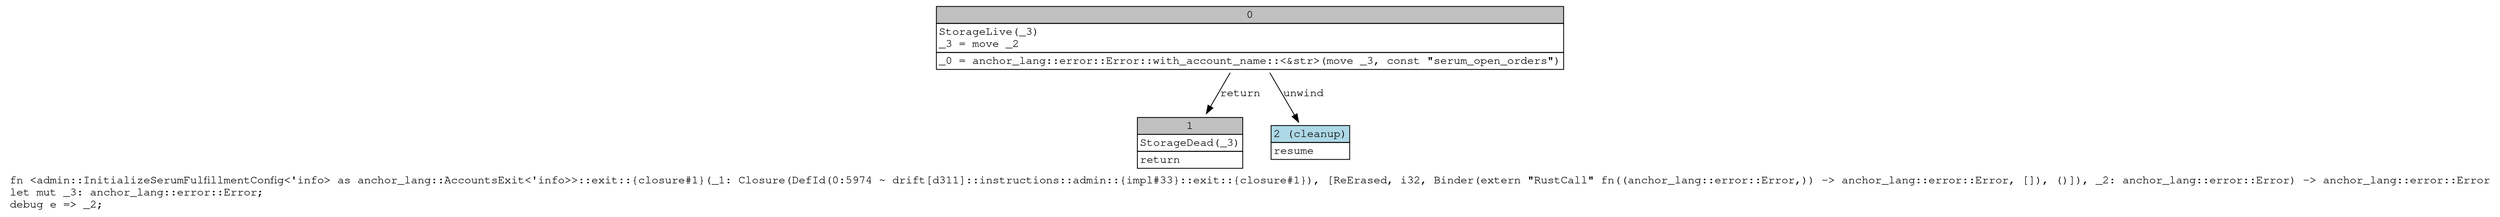 digraph Mir_0_5974 {
    graph [fontname="Courier, monospace"];
    node [fontname="Courier, monospace"];
    edge [fontname="Courier, monospace"];
    label=<fn &lt;admin::InitializeSerumFulfillmentConfig&lt;'info&gt; as anchor_lang::AccountsExit&lt;'info&gt;&gt;::exit::{closure#1}(_1: Closure(DefId(0:5974 ~ drift[d311]::instructions::admin::{impl#33}::exit::{closure#1}), [ReErased, i32, Binder(extern &quot;RustCall&quot; fn((anchor_lang::error::Error,)) -&gt; anchor_lang::error::Error, []), ()]), _2: anchor_lang::error::Error) -&gt; anchor_lang::error::Error<br align="left"/>let mut _3: anchor_lang::error::Error;<br align="left"/>debug e =&gt; _2;<br align="left"/>>;
    bb0__0_5974 [shape="none", label=<<table border="0" cellborder="1" cellspacing="0"><tr><td bgcolor="gray" align="center" colspan="1">0</td></tr><tr><td align="left" balign="left">StorageLive(_3)<br/>_3 = move _2<br/></td></tr><tr><td align="left">_0 = anchor_lang::error::Error::with_account_name::&lt;&amp;str&gt;(move _3, const &quot;serum_open_orders&quot;)</td></tr></table>>];
    bb1__0_5974 [shape="none", label=<<table border="0" cellborder="1" cellspacing="0"><tr><td bgcolor="gray" align="center" colspan="1">1</td></tr><tr><td align="left" balign="left">StorageDead(_3)<br/></td></tr><tr><td align="left">return</td></tr></table>>];
    bb2__0_5974 [shape="none", label=<<table border="0" cellborder="1" cellspacing="0"><tr><td bgcolor="lightblue" align="center" colspan="1">2 (cleanup)</td></tr><tr><td align="left">resume</td></tr></table>>];
    bb0__0_5974 -> bb1__0_5974 [label="return"];
    bb0__0_5974 -> bb2__0_5974 [label="unwind"];
}
